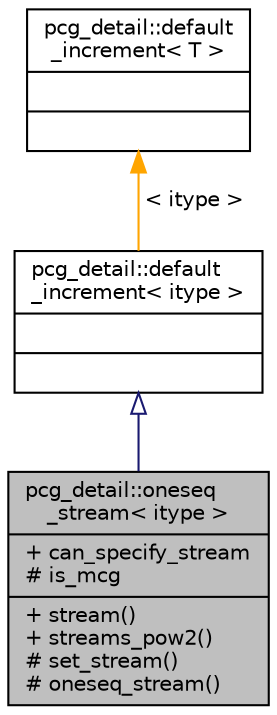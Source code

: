 digraph "pcg_detail::oneseq_stream&lt; itype &gt;"
{
 // INTERACTIVE_SVG=YES
  bgcolor="transparent";
  edge [fontname="Helvetica",fontsize="10",labelfontname="Helvetica",labelfontsize="10"];
  node [fontname="Helvetica",fontsize="10",shape=record];
  Node1 [label="{pcg_detail::oneseq\l_stream\< itype \>\n|+ can_specify_stream\l# is_mcg\l|+ stream()\l+ streams_pow2()\l# set_stream()\l# oneseq_stream()\l}",height=0.2,width=0.4,color="black", fillcolor="grey75", style="filled" fontcolor="black"];
  Node2 -> Node1 [dir="back",color="midnightblue",fontsize="10",style="solid",arrowtail="onormal",fontname="Helvetica"];
  Node2 [label="{pcg_detail::default\l_increment\< itype \>\n||}",height=0.2,width=0.4,color="black",URL="$d5/dd4/structpcg__detail_1_1default__increment.html"];
  Node3 -> Node2 [dir="back",color="orange",fontsize="10",style="solid",label=" \< itype \>" ,fontname="Helvetica"];
  Node3 [label="{pcg_detail::default\l_increment\< T \>\n||}",height=0.2,width=0.4,color="black",URL="$d5/dd4/structpcg__detail_1_1default__increment.html"];
}
